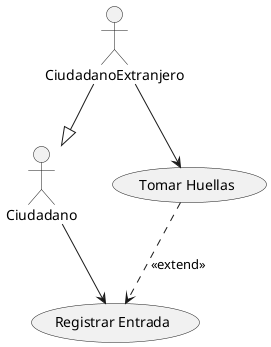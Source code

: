 @startuml



actor Ciudadano
actor CiudadanoExtranjero
CiudadanoExtranjero --|> Ciudadano

    Ciudadano --> (Registrar Entrada)
    CiudadanoExtranjero --> (Tomar Huellas)

  (Tomar Huellas) ..> (Registrar Entrada) : <<extend>>



@enduml
